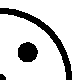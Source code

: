 beginfig(1);
    numeric u; u=50pt;
    pickup pencircle scaled 2pt;
    draw fullcircle scaled 1u;
    draw (-.3u,-.1u)..(0,-.3u)..(.3u,-.1u);
    pickup pencircle scaled 4pt;
    draw (0,0);
    pickup pencircle scaled 7pt;
    draw (-.2u,.2u); draw (.2u,.2u);
endfig;
